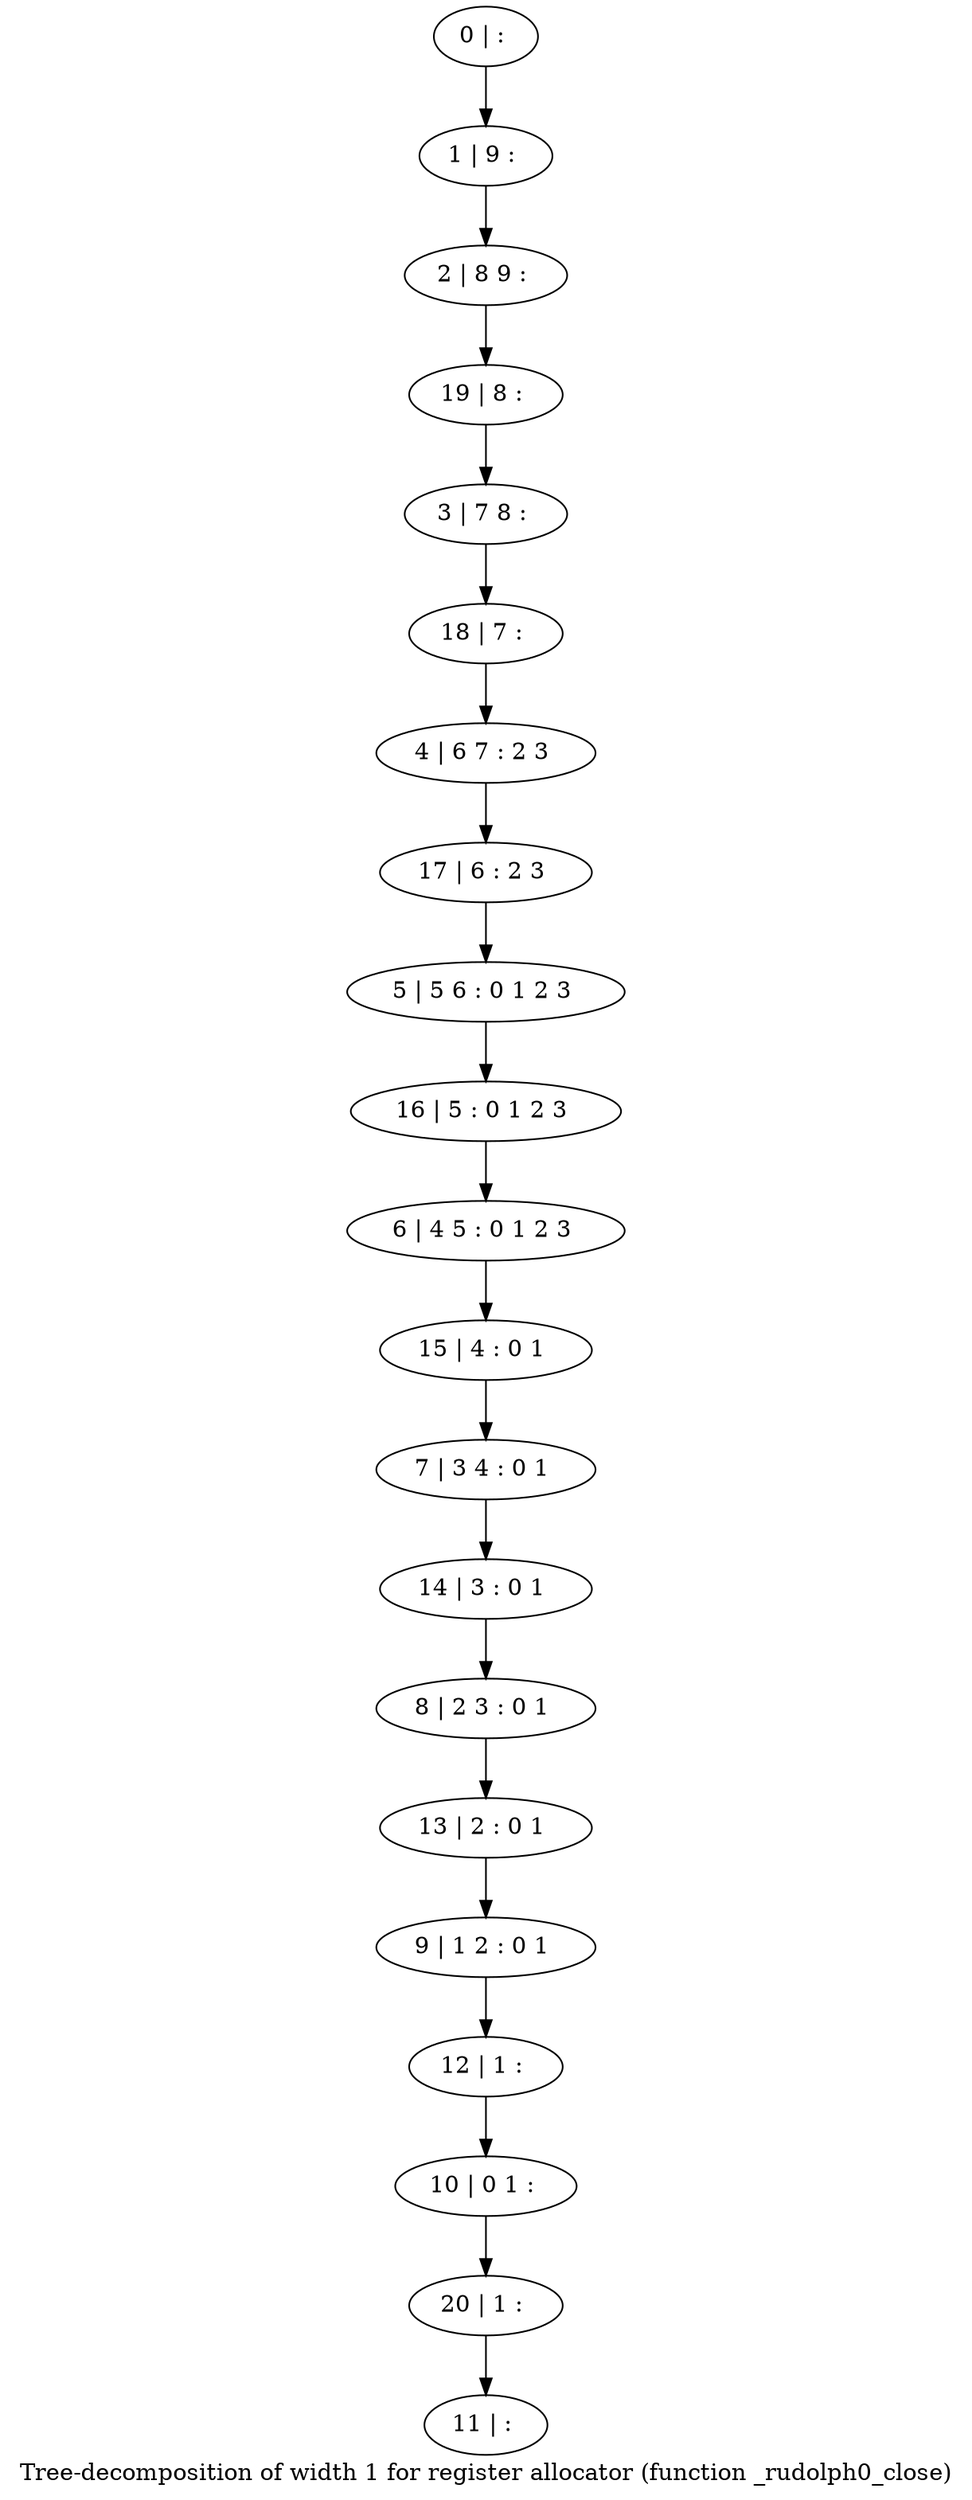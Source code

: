 digraph G {
graph [label="Tree-decomposition of width 1 for register allocator (function _rudolph0_close)"]
0[label="0 | : "];
1[label="1 | 9 : "];
2[label="2 | 8 9 : "];
3[label="3 | 7 8 : "];
4[label="4 | 6 7 : 2 3 "];
5[label="5 | 5 6 : 0 1 2 3 "];
6[label="6 | 4 5 : 0 1 2 3 "];
7[label="7 | 3 4 : 0 1 "];
8[label="8 | 2 3 : 0 1 "];
9[label="9 | 1 2 : 0 1 "];
10[label="10 | 0 1 : "];
11[label="11 | : "];
12[label="12 | 1 : "];
13[label="13 | 2 : 0 1 "];
14[label="14 | 3 : 0 1 "];
15[label="15 | 4 : 0 1 "];
16[label="16 | 5 : 0 1 2 3 "];
17[label="17 | 6 : 2 3 "];
18[label="18 | 7 : "];
19[label="19 | 8 : "];
20[label="20 | 1 : "];
0->1 ;
1->2 ;
12->10 ;
9->12 ;
13->9 ;
8->13 ;
14->8 ;
7->14 ;
15->7 ;
6->15 ;
16->6 ;
5->16 ;
17->5 ;
4->17 ;
18->4 ;
3->18 ;
19->3 ;
2->19 ;
20->11 ;
10->20 ;
}
